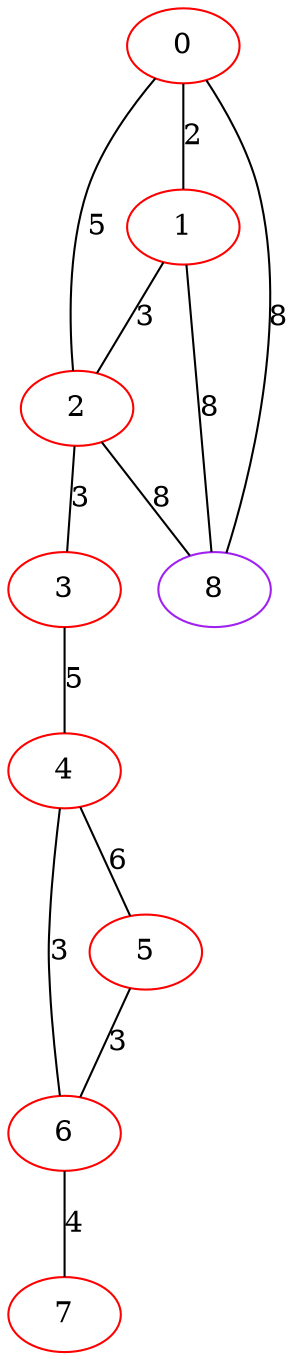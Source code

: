 graph "" {
0 [color=red, weight=1];
1 [color=red, weight=1];
2 [color=red, weight=1];
3 [color=red, weight=1];
4 [color=red, weight=1];
5 [color=red, weight=1];
6 [color=red, weight=1];
7 [color=red, weight=1];
8 [color=purple, weight=4];
0 -- 8  [key=0, label=8];
0 -- 1  [key=0, label=2];
0 -- 2  [key=0, label=5];
1 -- 8  [key=0, label=8];
1 -- 2  [key=0, label=3];
2 -- 3  [key=0, label=3];
2 -- 8  [key=0, label=8];
3 -- 4  [key=0, label=5];
4 -- 5  [key=0, label=6];
4 -- 6  [key=0, label=3];
5 -- 6  [key=0, label=3];
6 -- 7  [key=0, label=4];
}
